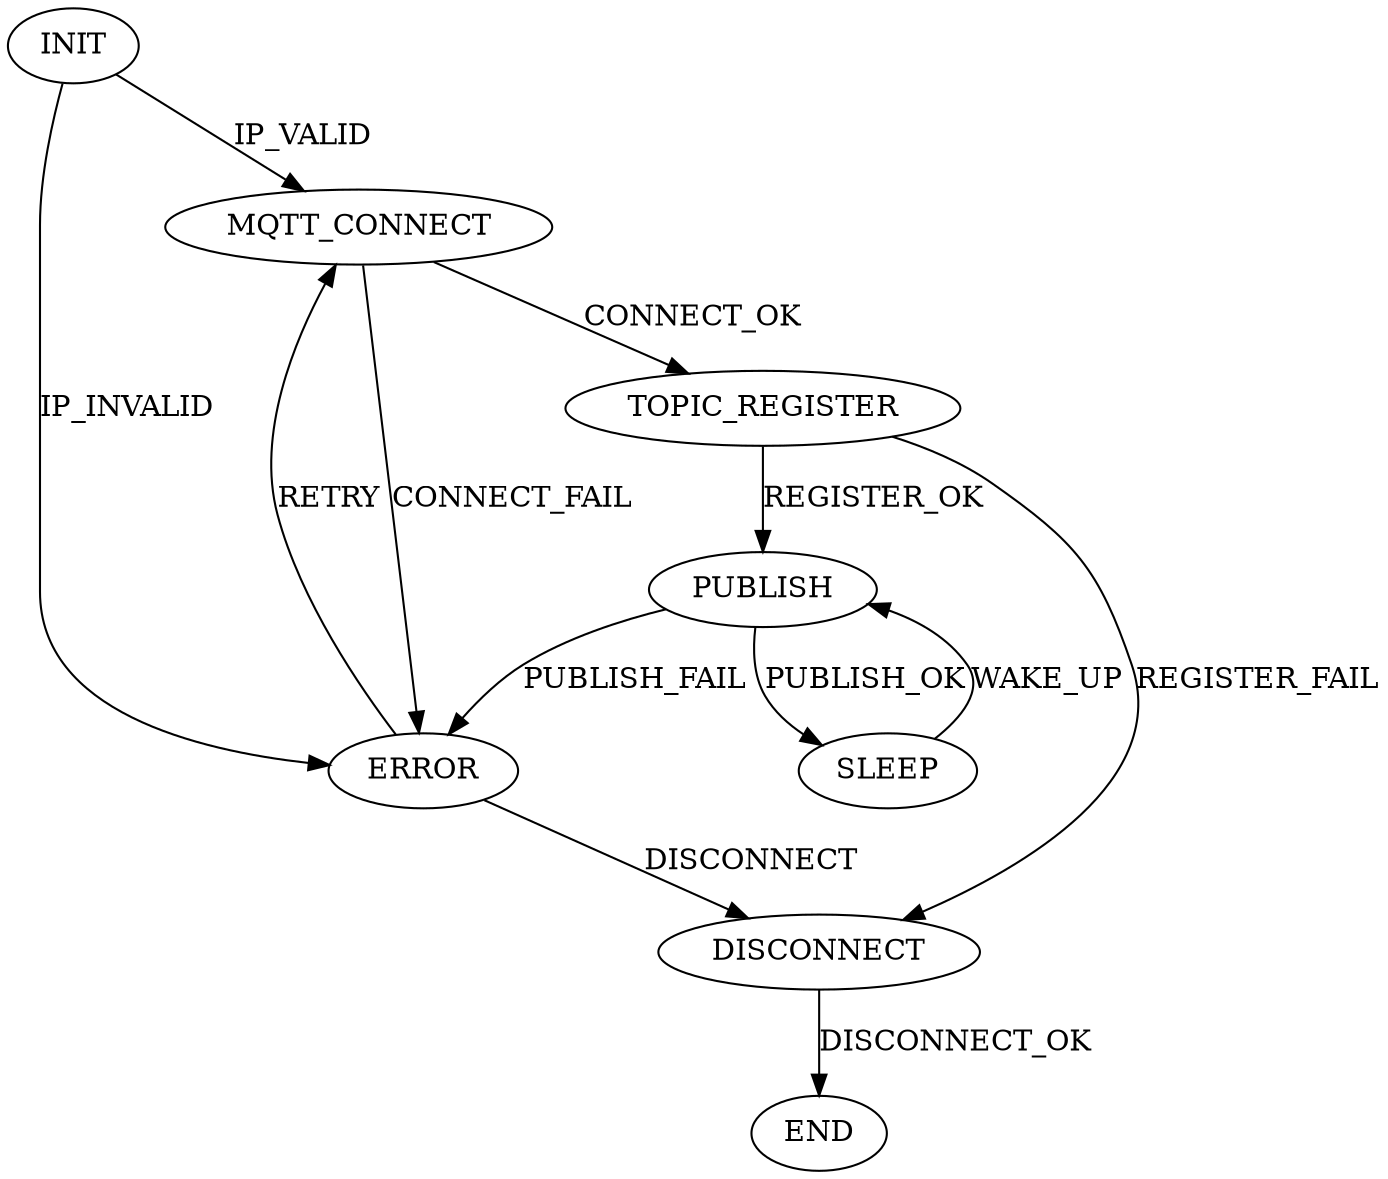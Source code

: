 // FSM
digraph {
	INIT [label=INIT]
	INIT -> MQTT_CONNECT [label=IP_VALID]
	INIT -> ERROR [label=IP_INVALID]
	MQTT_CONNECT [label=MQTT_CONNECT]
	MQTT_CONNECT -> TOPIC_REGISTER [label=CONNECT_OK]
	MQTT_CONNECT -> ERROR [label=CONNECT_FAIL]
	TOPIC_REGISTER [label=TOPIC_REGISTER]
	TOPIC_REGISTER -> PUBLISH [label=REGISTER_OK]
	TOPIC_REGISTER -> DISCONNECT [label=REGISTER_FAIL]
	PUBLISH [label=PUBLISH]
	PUBLISH -> SLEEP [label=PUBLISH_OK]
	PUBLISH -> ERROR [label=PUBLISH_FAIL]
	SLEEP [label=SLEEP]
	SLEEP -> PUBLISH [label=WAKE_UP]
	DISCONNECT [label=DISCONNECT]
	DISCONNECT -> END [label=DISCONNECT_OK]
	ERROR [label=ERROR]
	ERROR -> MQTT_CONNECT [label=RETRY]
	ERROR -> DISCONNECT [label=DISCONNECT]
}
